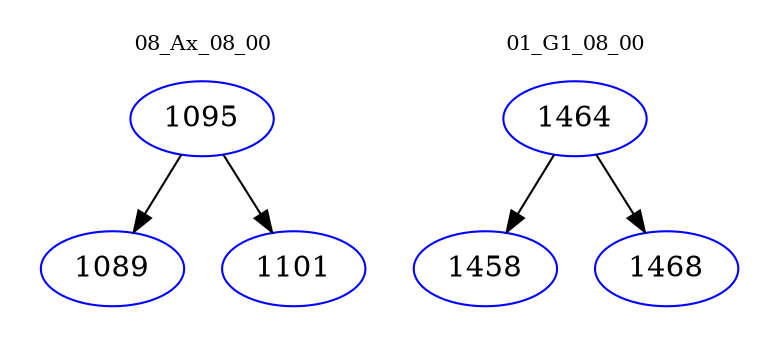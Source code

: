digraph{
subgraph cluster_0 {
color = white
label = "08_Ax_08_00";
fontsize=10;
T0_1095 [label="1095", color="blue"]
T0_1095 -> T0_1089 [color="black"]
T0_1089 [label="1089", color="blue"]
T0_1095 -> T0_1101 [color="black"]
T0_1101 [label="1101", color="blue"]
}
subgraph cluster_1 {
color = white
label = "01_G1_08_00";
fontsize=10;
T1_1464 [label="1464", color="blue"]
T1_1464 -> T1_1458 [color="black"]
T1_1458 [label="1458", color="blue"]
T1_1464 -> T1_1468 [color="black"]
T1_1468 [label="1468", color="blue"]
}
}
